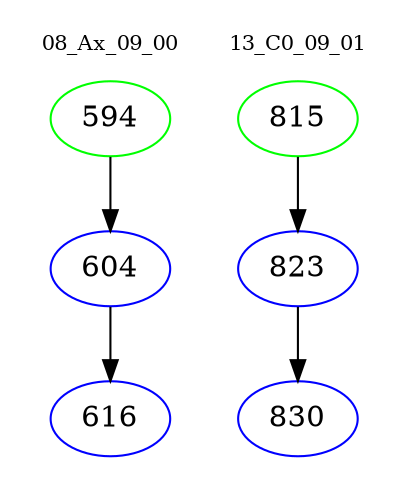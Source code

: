 digraph{
subgraph cluster_0 {
color = white
label = "08_Ax_09_00";
fontsize=10;
T0_594 [label="594", color="green"]
T0_594 -> T0_604 [color="black"]
T0_604 [label="604", color="blue"]
T0_604 -> T0_616 [color="black"]
T0_616 [label="616", color="blue"]
}
subgraph cluster_1 {
color = white
label = "13_C0_09_01";
fontsize=10;
T1_815 [label="815", color="green"]
T1_815 -> T1_823 [color="black"]
T1_823 [label="823", color="blue"]
T1_823 -> T1_830 [color="black"]
T1_830 [label="830", color="blue"]
}
}
